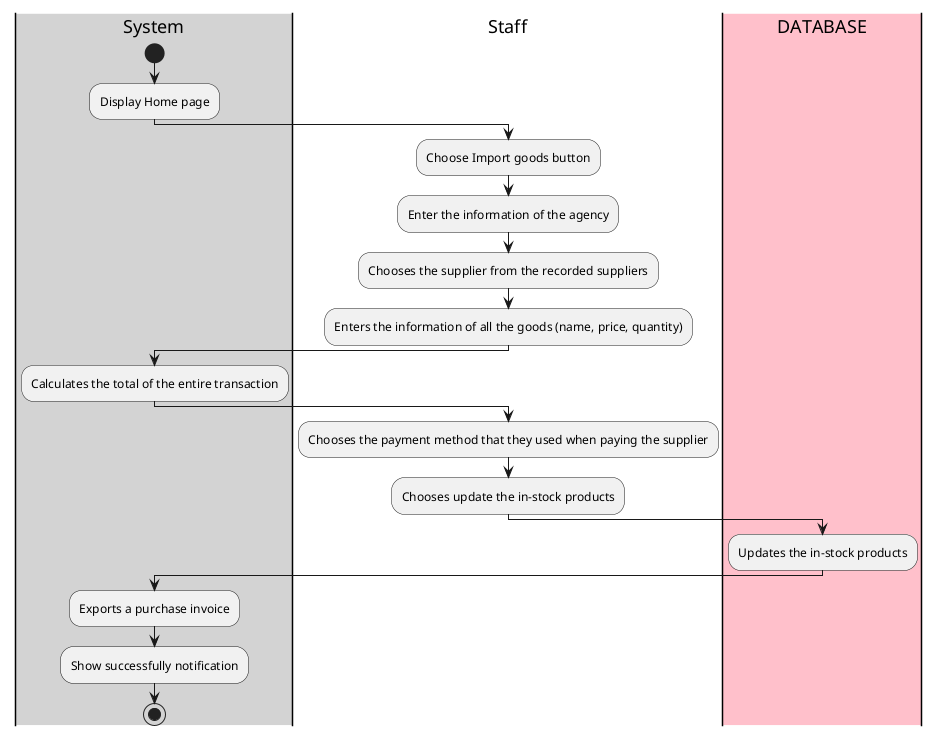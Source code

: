 @startuml

|#lightgray|System|
start
:Display Home page;
|#White|Staff|
:Choose Import goods button;
:Enter the information of the agency;
:Chooses the supplier from the recorded suppliers;
:Enters the information of all the goods (name, price, quantity);
|#lightgray|System|
:Calculates the total of the entire transaction;
|#White|Staff|
:Chooses the payment method that they used when paying the supplier;
:Chooses update the in-stock products;
|#pink|DATABASE|
:Updates the in-stock products;
|#lightgray|System|
:Exports a purchase invoice;
:Show successfully notification;
stop

@enduml
